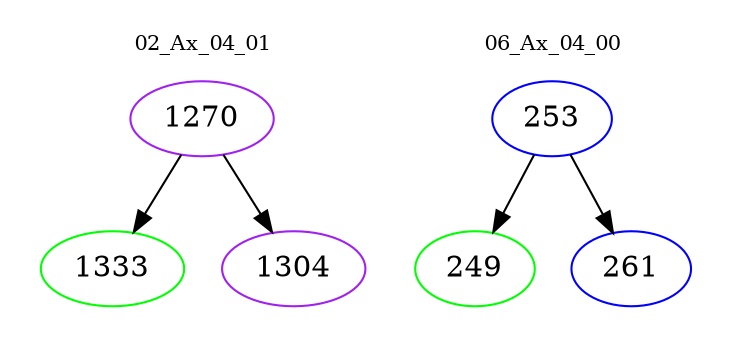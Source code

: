 digraph{
subgraph cluster_0 {
color = white
label = "02_Ax_04_01";
fontsize=10;
T0_1270 [label="1270", color="purple"]
T0_1270 -> T0_1333 [color="black"]
T0_1333 [label="1333", color="green"]
T0_1270 -> T0_1304 [color="black"]
T0_1304 [label="1304", color="purple"]
}
subgraph cluster_1 {
color = white
label = "06_Ax_04_00";
fontsize=10;
T1_253 [label="253", color="blue"]
T1_253 -> T1_249 [color="black"]
T1_249 [label="249", color="green"]
T1_253 -> T1_261 [color="black"]
T1_261 [label="261", color="blue"]
}
}
